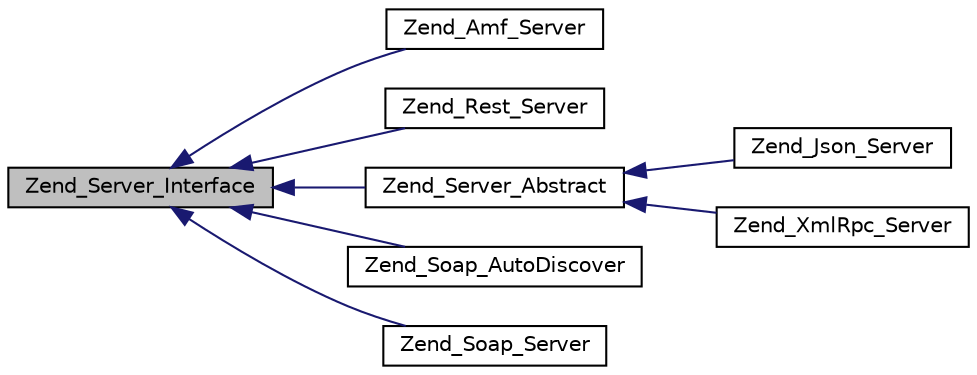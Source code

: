 digraph G
{
  edge [fontname="Helvetica",fontsize="10",labelfontname="Helvetica",labelfontsize="10"];
  node [fontname="Helvetica",fontsize="10",shape=record];
  rankdir="LR";
  Node1 [label="Zend_Server_Interface",height=0.2,width=0.4,color="black", fillcolor="grey75", style="filled" fontcolor="black"];
  Node1 -> Node2 [dir="back",color="midnightblue",fontsize="10",style="solid",fontname="Helvetica"];
  Node2 [label="Zend_Amf_Server",height=0.2,width=0.4,color="black", fillcolor="white", style="filled",URL="$class_zend___amf___server.html"];
  Node1 -> Node3 [dir="back",color="midnightblue",fontsize="10",style="solid",fontname="Helvetica"];
  Node3 [label="Zend_Rest_Server",height=0.2,width=0.4,color="black", fillcolor="white", style="filled",URL="$class_zend___rest___server.html"];
  Node1 -> Node4 [dir="back",color="midnightblue",fontsize="10",style="solid",fontname="Helvetica"];
  Node4 [label="Zend_Server_Abstract",height=0.2,width=0.4,color="black", fillcolor="white", style="filled",URL="$class_zend___server___abstract.html"];
  Node4 -> Node5 [dir="back",color="midnightblue",fontsize="10",style="solid",fontname="Helvetica"];
  Node5 [label="Zend_Json_Server",height=0.2,width=0.4,color="black", fillcolor="white", style="filled",URL="$class_zend___json___server.html"];
  Node4 -> Node6 [dir="back",color="midnightblue",fontsize="10",style="solid",fontname="Helvetica"];
  Node6 [label="Zend_XmlRpc_Server",height=0.2,width=0.4,color="black", fillcolor="white", style="filled",URL="$class_zend___xml_rpc___server.html"];
  Node1 -> Node7 [dir="back",color="midnightblue",fontsize="10",style="solid",fontname="Helvetica"];
  Node7 [label="Zend_Soap_AutoDiscover",height=0.2,width=0.4,color="black", fillcolor="white", style="filled",URL="$class_zend___soap___auto_discover.html"];
  Node1 -> Node8 [dir="back",color="midnightblue",fontsize="10",style="solid",fontname="Helvetica"];
  Node8 [label="Zend_Soap_Server",height=0.2,width=0.4,color="black", fillcolor="white", style="filled",URL="$class_zend___soap___server.html"];
}
